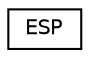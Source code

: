 digraph "Graphical Class Hierarchy"
{
 // LATEX_PDF_SIZE
  edge [fontname="Helvetica",fontsize="10",labelfontname="Helvetica",labelfontsize="10"];
  node [fontname="Helvetica",fontsize="10",shape=record];
  rankdir="LR";
  Node0 [label="ESP",height=0.2,width=0.4,color="black", fillcolor="white", style="filled",URL="$class_e_s_p.html",tooltip="The ESP Padding Scheme"];
}
